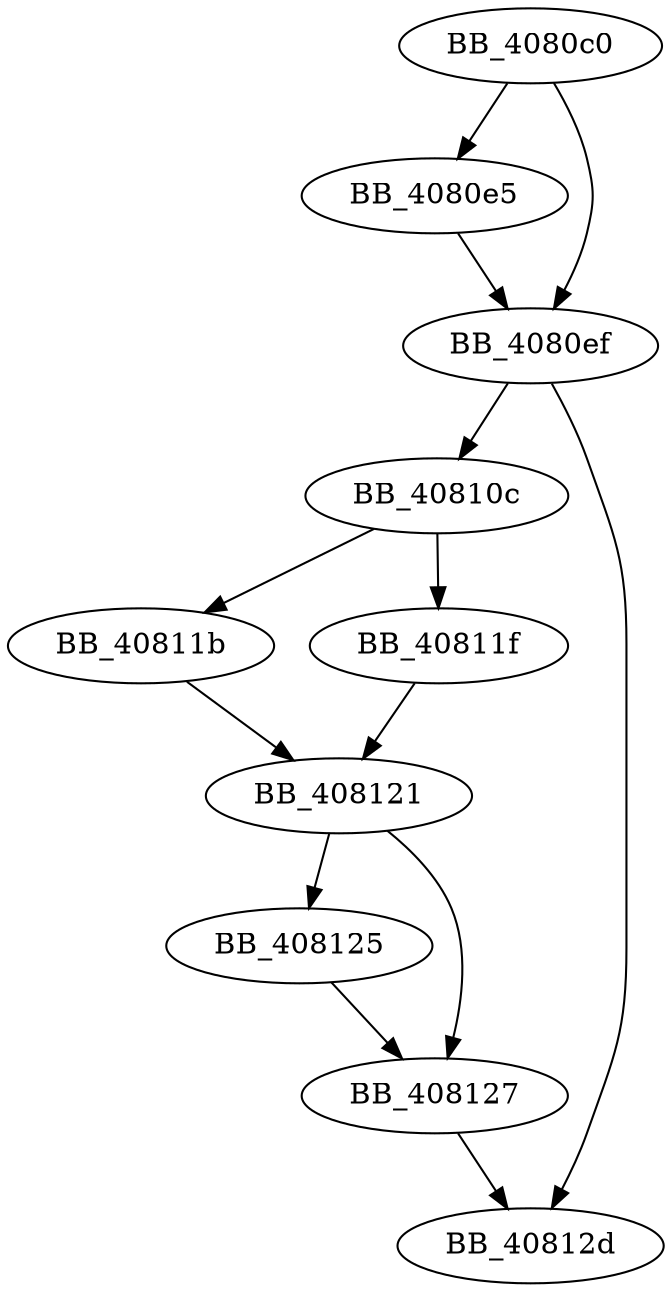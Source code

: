 DiGraph sub_4080C0{
BB_4080c0->BB_4080e5
BB_4080c0->BB_4080ef
BB_4080e5->BB_4080ef
BB_4080ef->BB_40810c
BB_4080ef->BB_40812d
BB_40810c->BB_40811b
BB_40810c->BB_40811f
BB_40811b->BB_408121
BB_40811f->BB_408121
BB_408121->BB_408125
BB_408121->BB_408127
BB_408125->BB_408127
BB_408127->BB_40812d
}
